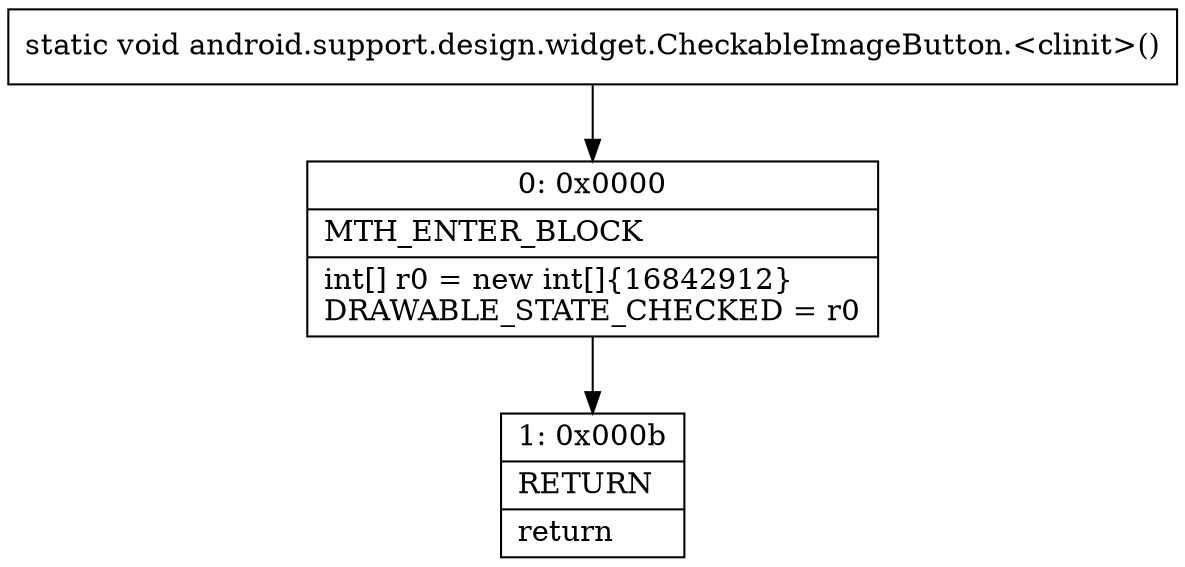 digraph "CFG forandroid.support.design.widget.CheckableImageButton.\<clinit\>()V" {
Node_0 [shape=record,label="{0\:\ 0x0000|MTH_ENTER_BLOCK\l|int[] r0 = new int[]\{16842912\}\lDRAWABLE_STATE_CHECKED = r0\l}"];
Node_1 [shape=record,label="{1\:\ 0x000b|RETURN\l|return\l}"];
MethodNode[shape=record,label="{static void android.support.design.widget.CheckableImageButton.\<clinit\>() }"];
MethodNode -> Node_0;
Node_0 -> Node_1;
}


